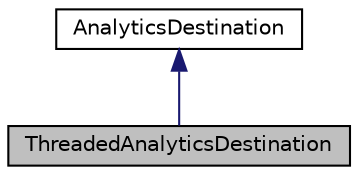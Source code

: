 digraph "ThreadedAnalyticsDestination"
{
  bgcolor="transparent";
  edge [fontname="Helvetica",fontsize="10",labelfontname="Helvetica",labelfontsize="10"];
  node [fontname="Helvetica",fontsize="10",shape=record];
  Node0 [label="ThreadedAnalyticsDestination",height=0.2,width=0.4,color="black", fillcolor="grey75", style="filled", fontcolor="black"];
  Node1 -> Node0 [dir="back",color="midnightblue",fontsize="10",style="solid",fontname="Helvetica"];
  Node1 [label="AnalyticsDestination",height=0.2,width=0.4,color="black",URL="$structAnalyticsDestination.html",tooltip="An interface for handling analytics events collected by an Analytics object. "];
}

